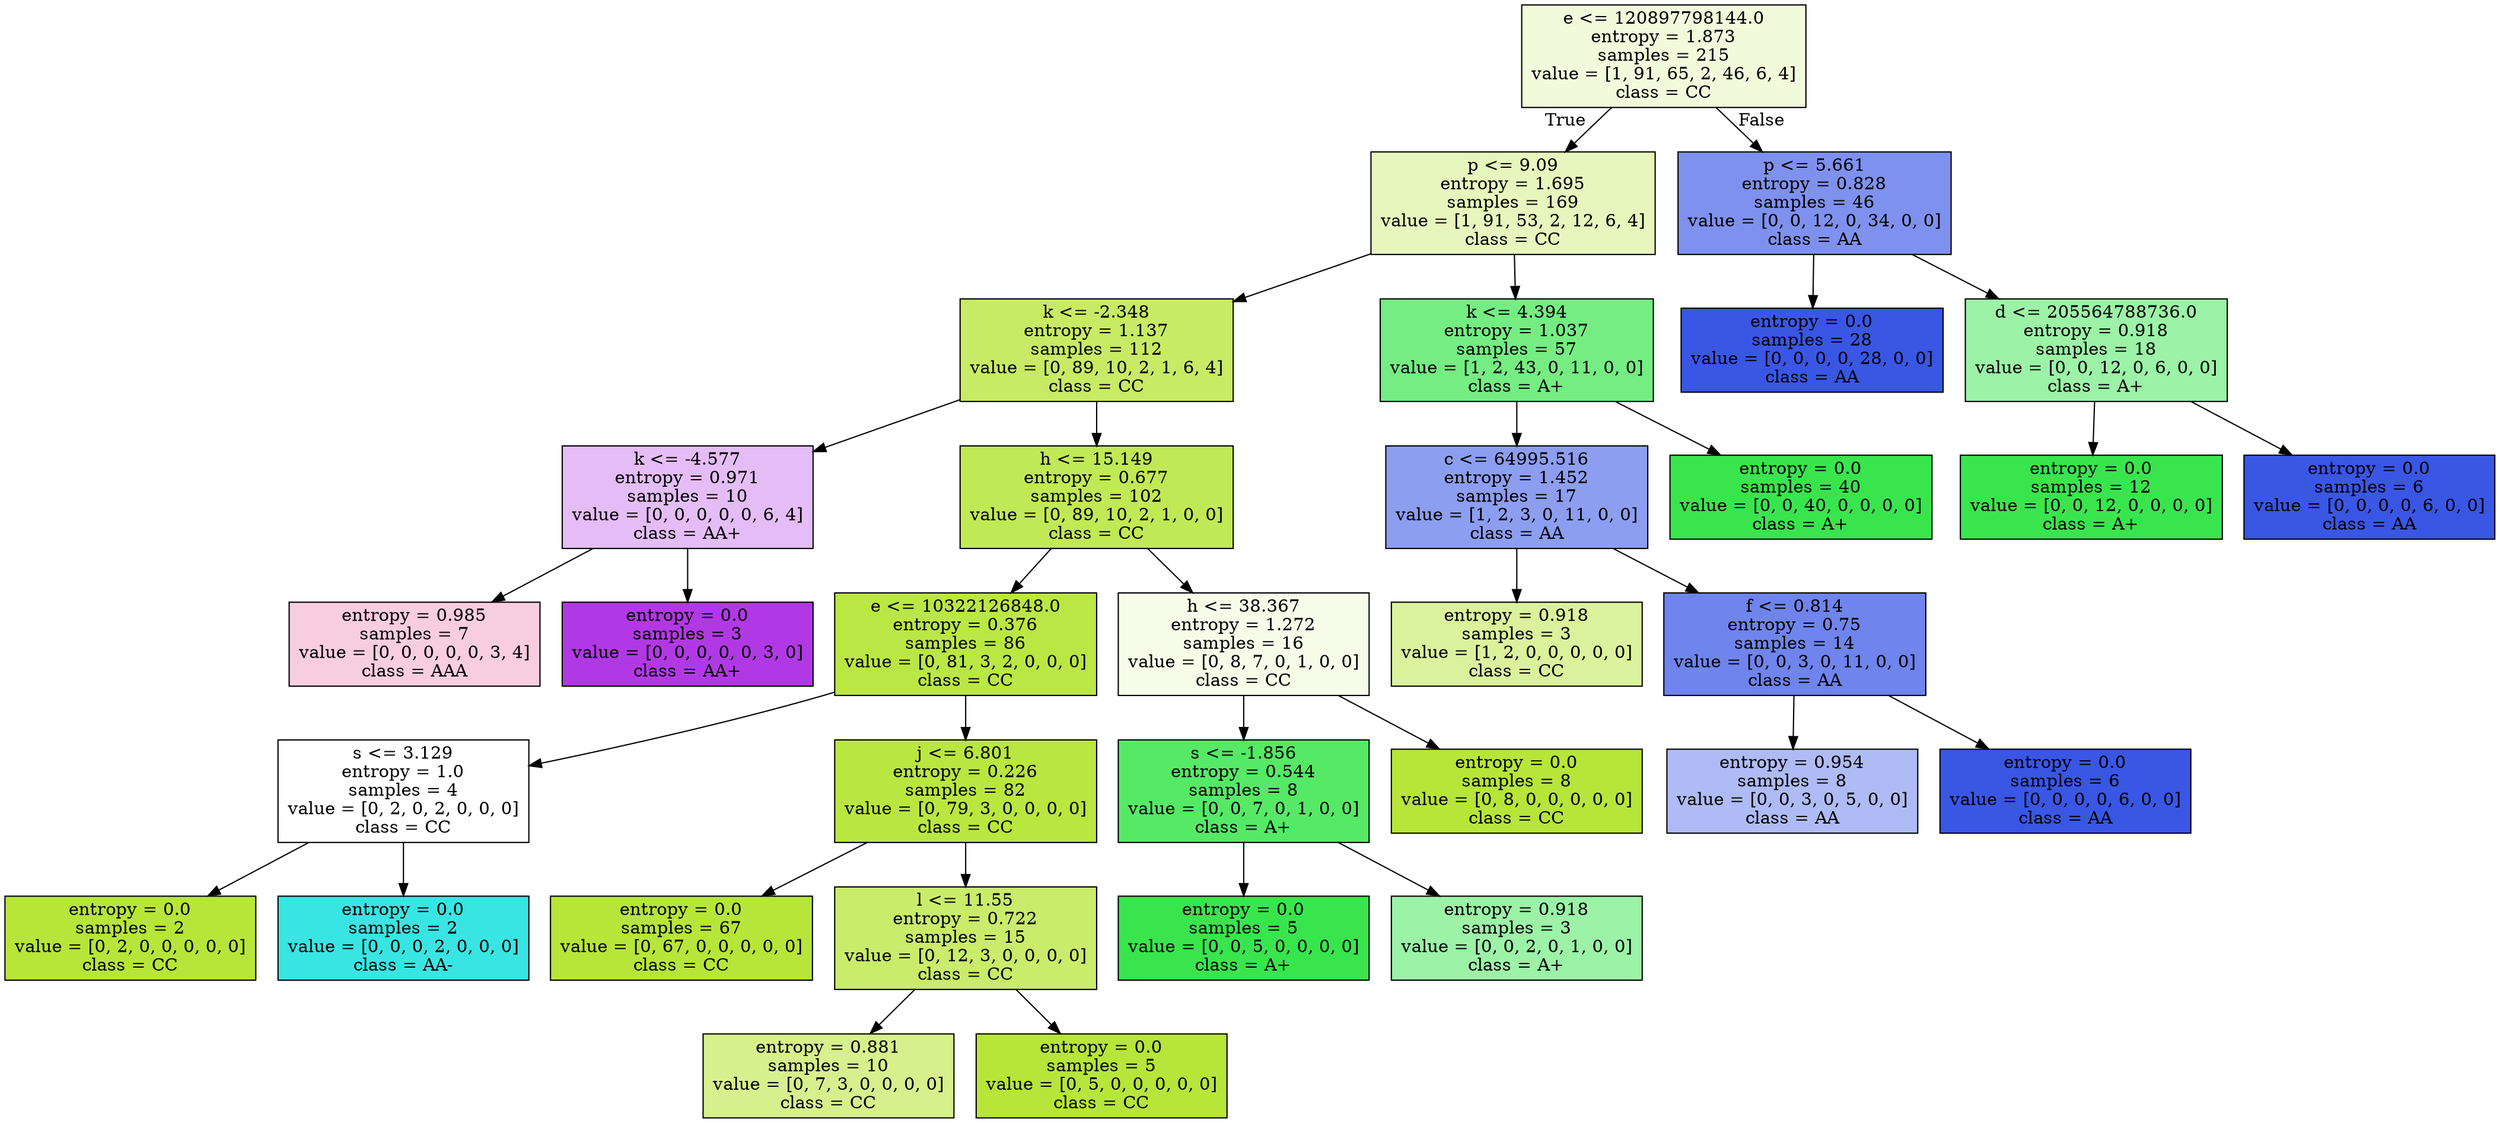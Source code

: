 digraph Tree {
node [shape=box, style="filled", color="black"] ;
0 [label="e <= 120897798144.0\nentropy = 1.873\nsamples = 215\nvalue = [1, 91, 65, 2, 46, 6, 4]\nclass = CC", fillcolor="#b7e5392c"] ;
1 [label="p <= 9.09\nentropy = 1.695\nsamples = 169\nvalue = [1, 91, 53, 2, 12, 6, 4]\nclass = CC", fillcolor="#b7e53954"] ;
0 -> 1 [labeldistance=2.5, labelangle=45, headlabel="True"] ;
2 [label="k <= -2.348\nentropy = 1.137\nsamples = 112\nvalue = [0, 89, 10, 2, 1, 6, 4]\nclass = CC", fillcolor="#b7e539c6"] ;
1 -> 2 ;
3 [label="k <= -4.577\nentropy = 0.971\nsamples = 10\nvalue = [0, 0, 0, 0, 0, 6, 4]\nclass = AA+", fillcolor="#b139e555"] ;
2 -> 3 ;
4 [label="entropy = 0.985\nsamples = 7\nvalue = [0, 0, 0, 0, 0, 3, 4]\nclass = AAA", fillcolor="#e5398640"] ;
3 -> 4 ;
5 [label="entropy = 0.0\nsamples = 3\nvalue = [0, 0, 0, 0, 0, 3, 0]\nclass = AA+", fillcolor="#b139e5ff"] ;
3 -> 5 ;
6 [label="h <= 15.149\nentropy = 0.677\nsamples = 102\nvalue = [0, 89, 10, 2, 1, 0, 0]\nclass = CC", fillcolor="#b7e539db"] ;
2 -> 6 ;
7 [label="e <= 10322126848.0\nentropy = 0.376\nsamples = 86\nvalue = [0, 81, 3, 2, 0, 0, 0]\nclass = CC", fillcolor="#b7e539f0"] ;
6 -> 7 ;
8 [label="s <= 3.129\nentropy = 1.0\nsamples = 4\nvalue = [0, 2, 0, 2, 0, 0, 0]\nclass = CC", fillcolor="#b7e53900"] ;
7 -> 8 ;
9 [label="entropy = 0.0\nsamples = 2\nvalue = [0, 2, 0, 0, 0, 0, 0]\nclass = CC", fillcolor="#b7e539ff"] ;
8 -> 9 ;
10 [label="entropy = 0.0\nsamples = 2\nvalue = [0, 0, 0, 2, 0, 0, 0]\nclass = AA-", fillcolor="#39e5e2ff"] ;
8 -> 10 ;
11 [label="j <= 6.801\nentropy = 0.226\nsamples = 82\nvalue = [0, 79, 3, 0, 0, 0, 0]\nclass = CC", fillcolor="#b7e539f5"] ;
7 -> 11 ;
12 [label="entropy = 0.0\nsamples = 67\nvalue = [0, 67, 0, 0, 0, 0, 0]\nclass = CC", fillcolor="#b7e539ff"] ;
11 -> 12 ;
13 [label="l <= 11.55\nentropy = 0.722\nsamples = 15\nvalue = [0, 12, 3, 0, 0, 0, 0]\nclass = CC", fillcolor="#b7e539bf"] ;
11 -> 13 ;
14 [label="entropy = 0.881\nsamples = 10\nvalue = [0, 7, 3, 0, 0, 0, 0]\nclass = CC", fillcolor="#b7e53992"] ;
13 -> 14 ;
15 [label="entropy = 0.0\nsamples = 5\nvalue = [0, 5, 0, 0, 0, 0, 0]\nclass = CC", fillcolor="#b7e539ff"] ;
13 -> 15 ;
16 [label="h <= 38.367\nentropy = 1.272\nsamples = 16\nvalue = [0, 8, 7, 0, 1, 0, 0]\nclass = CC", fillcolor="#b7e5391c"] ;
6 -> 16 ;
17 [label="s <= -1.856\nentropy = 0.544\nsamples = 8\nvalue = [0, 0, 7, 0, 1, 0, 0]\nclass = A+", fillcolor="#39e54ddb"] ;
16 -> 17 ;
18 [label="entropy = 0.0\nsamples = 5\nvalue = [0, 0, 5, 0, 0, 0, 0]\nclass = A+", fillcolor="#39e54dff"] ;
17 -> 18 ;
19 [label="entropy = 0.918\nsamples = 3\nvalue = [0, 0, 2, 0, 1, 0, 0]\nclass = A+", fillcolor="#39e54d7f"] ;
17 -> 19 ;
20 [label="entropy = 0.0\nsamples = 8\nvalue = [0, 8, 0, 0, 0, 0, 0]\nclass = CC", fillcolor="#b7e539ff"] ;
16 -> 20 ;
21 [label="k <= 4.394\nentropy = 1.037\nsamples = 57\nvalue = [1, 2, 43, 0, 11, 0, 0]\nclass = A+", fillcolor="#39e54db1"] ;
1 -> 21 ;
22 [label="c <= 64995.516\nentropy = 1.452\nsamples = 17\nvalue = [1, 2, 3, 0, 11, 0, 0]\nclass = AA", fillcolor="#3956e592"] ;
21 -> 22 ;
23 [label="entropy = 0.918\nsamples = 3\nvalue = [1, 2, 0, 0, 0, 0, 0]\nclass = CC", fillcolor="#b7e5397f"] ;
22 -> 23 ;
24 [label="f <= 0.814\nentropy = 0.75\nsamples = 14\nvalue = [0, 0, 3, 0, 11, 0, 0]\nclass = AA", fillcolor="#3956e5b9"] ;
22 -> 24 ;
25 [label="entropy = 0.954\nsamples = 8\nvalue = [0, 0, 3, 0, 5, 0, 0]\nclass = AA", fillcolor="#3956e566"] ;
24 -> 25 ;
26 [label="entropy = 0.0\nsamples = 6\nvalue = [0, 0, 0, 0, 6, 0, 0]\nclass = AA", fillcolor="#3956e5ff"] ;
24 -> 26 ;
27 [label="entropy = 0.0\nsamples = 40\nvalue = [0, 0, 40, 0, 0, 0, 0]\nclass = A+", fillcolor="#39e54dff"] ;
21 -> 27 ;
28 [label="p <= 5.661\nentropy = 0.828\nsamples = 46\nvalue = [0, 0, 12, 0, 34, 0, 0]\nclass = AA", fillcolor="#3956e5a5"] ;
0 -> 28 [labeldistance=2.5, labelangle=-45, headlabel="False"] ;
29 [label="entropy = 0.0\nsamples = 28\nvalue = [0, 0, 0, 0, 28, 0, 0]\nclass = AA", fillcolor="#3956e5ff"] ;
28 -> 29 ;
30 [label="d <= 205564788736.0\nentropy = 0.918\nsamples = 18\nvalue = [0, 0, 12, 0, 6, 0, 0]\nclass = A+", fillcolor="#39e54d7f"] ;
28 -> 30 ;
31 [label="entropy = 0.0\nsamples = 12\nvalue = [0, 0, 12, 0, 0, 0, 0]\nclass = A+", fillcolor="#39e54dff"] ;
30 -> 31 ;
32 [label="entropy = 0.0\nsamples = 6\nvalue = [0, 0, 0, 0, 6, 0, 0]\nclass = AA", fillcolor="#3956e5ff"] ;
30 -> 32 ;
}